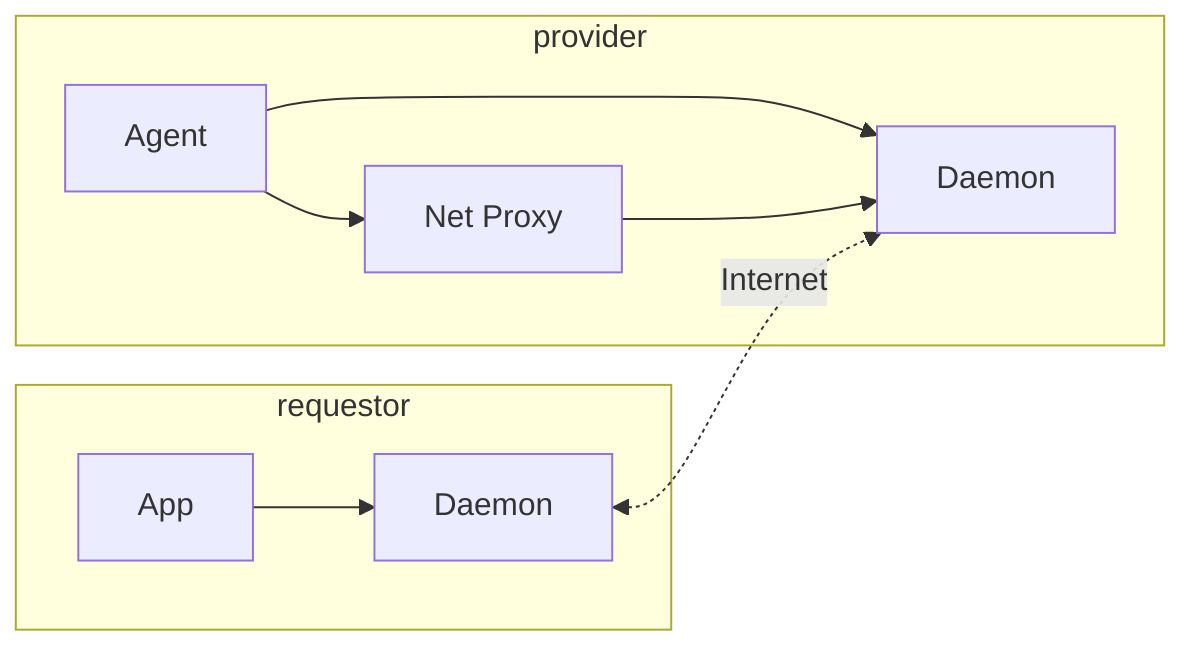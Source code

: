flowchart LR
%% @config(./mermaid.json);

    subgraph requestor
        App-->Requestor["Daemon"];
    end

    subgraph provider
        Agent-->Provider["Daemon"];
        Agent-->Proxy["Net Proxy"];
    end

    Proxy-->Provider;
    Requestor<.->|"Internet"|Provider;